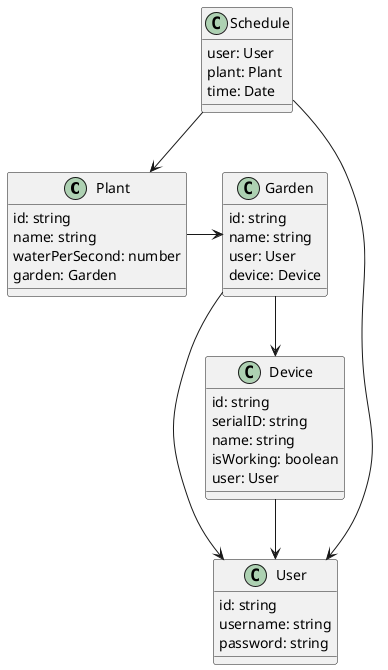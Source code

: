 @startuml Ceres API
skinparam classAttributeIconSize 0

class Plant{
    id: string
    name: string
    waterPerSecond: number
    garden: Garden
}

Plant -> Garden

class Garden{
    id: string
    name: string
    user: User
    device: Device
}

Garden --> User
Garden --> Device

class User{
    id: string
    username: string
    password: string
}

class Schedule{
    user: User
    plant: Plant
    time: Date
}

Schedule -> User
Schedule --> Plant

class Device{
    id: string
    serialID: string
    name: string
    isWorking: boolean
    user: User
}

Device --> User

@enduml